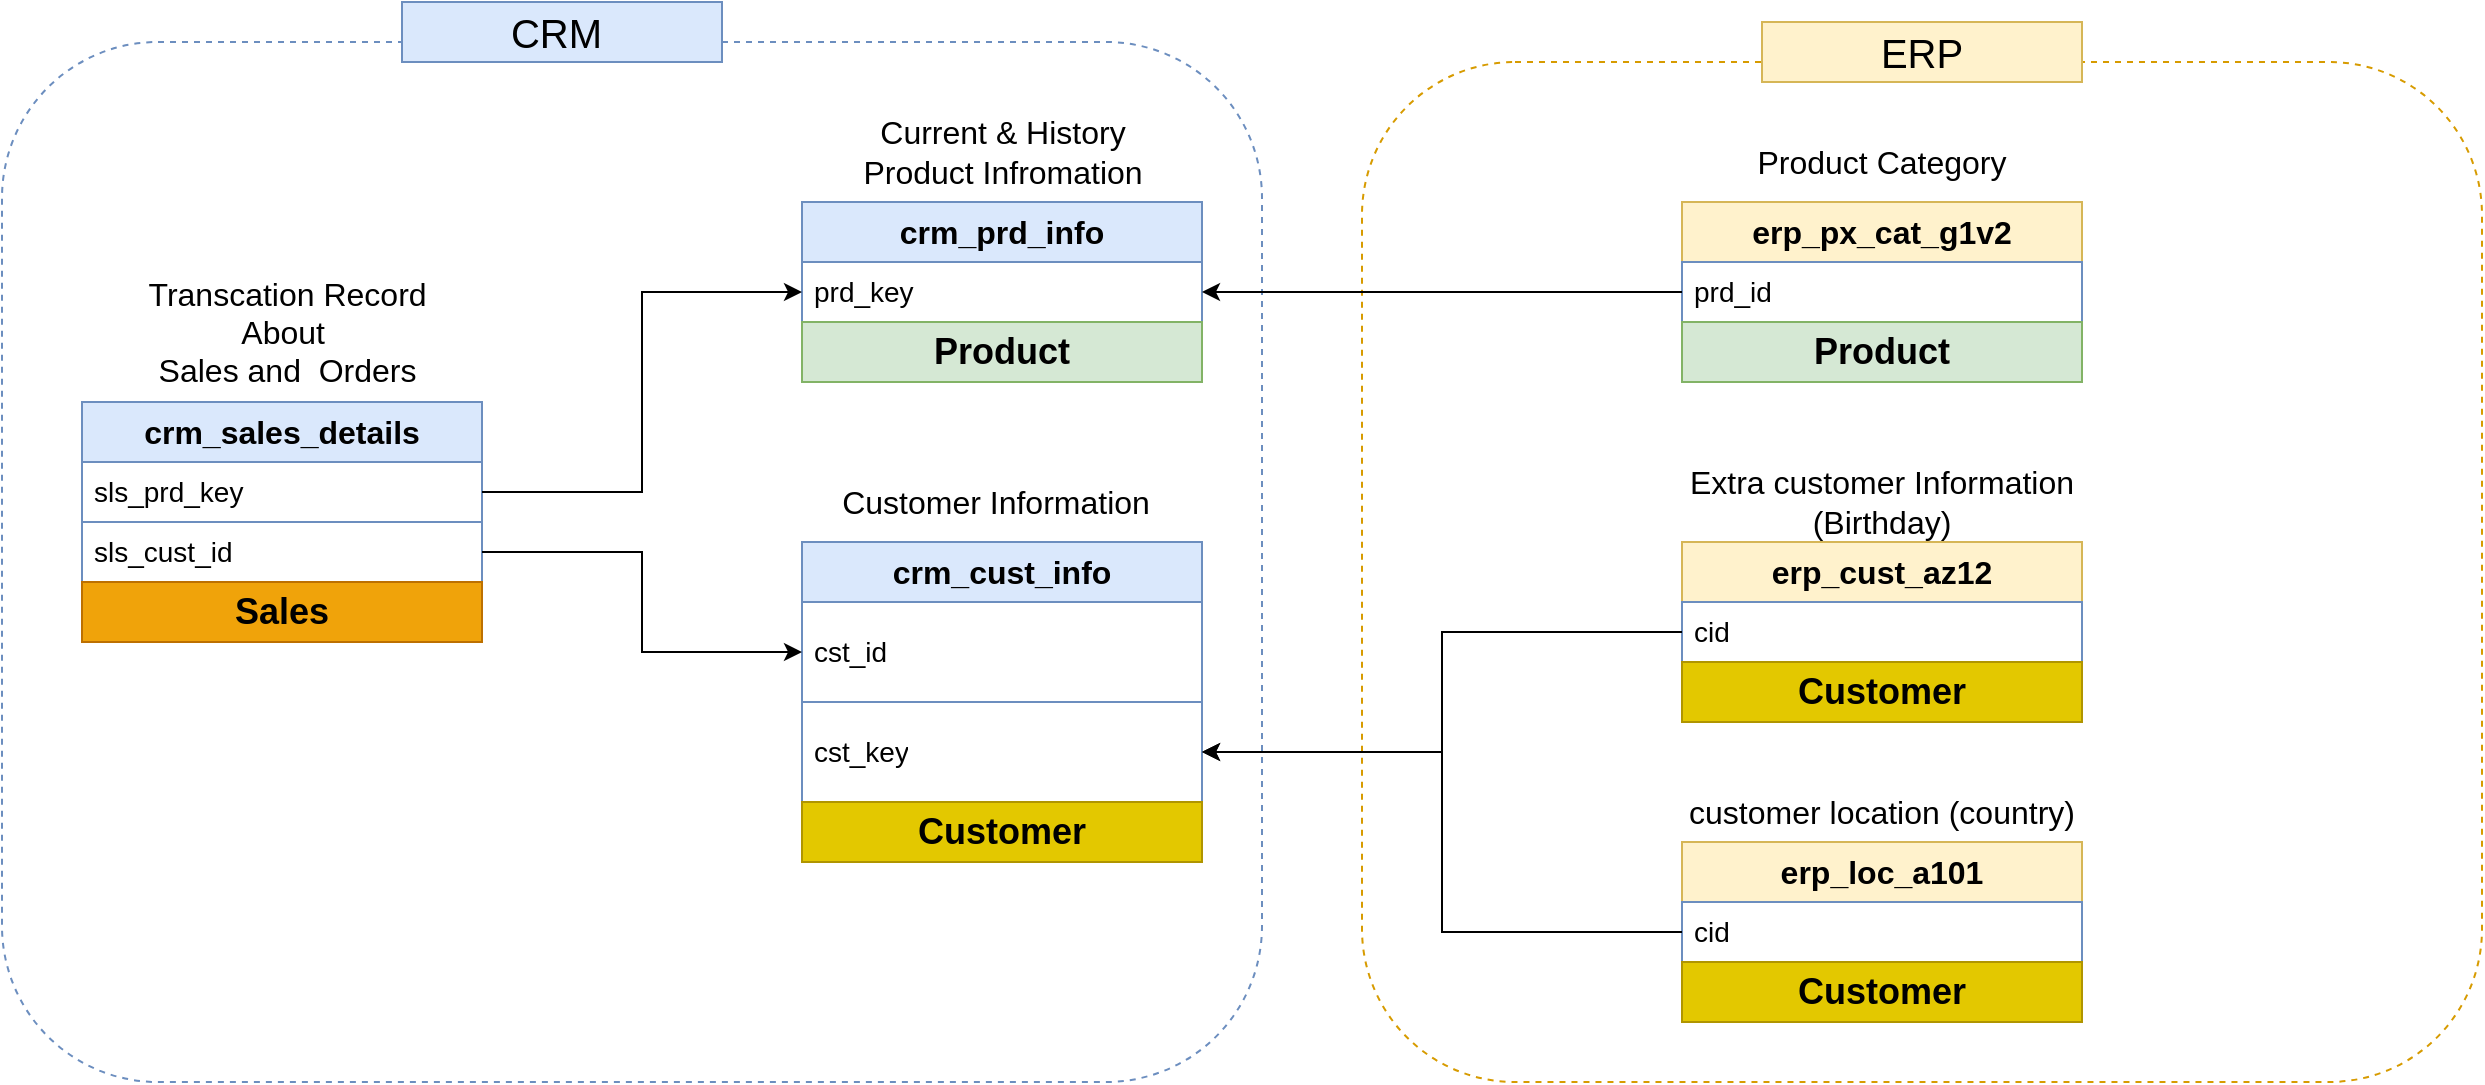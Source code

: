 <mxfile version="28.0.6">
  <diagram name="Page-1" id="3MDNyUzVliumUVvOc4LG">
    <mxGraphModel dx="1869" dy="850" grid="1" gridSize="10" guides="1" tooltips="1" connect="1" arrows="1" fold="1" page="0" pageScale="1" pageWidth="827" pageHeight="1169" math="0" shadow="0">
      <root>
        <mxCell id="0" />
        <mxCell id="1" parent="0" />
        <mxCell id="ln8dL5twHVKWjiyuCZDX-1" value="" style="rounded=1;whiteSpace=wrap;html=1;fillColor=none;dashed=1;strokeColor=#6c8ebf;" vertex="1" parent="1">
          <mxGeometry x="-120" y="160" width="630" height="520" as="geometry" />
        </mxCell>
        <mxCell id="ln8dL5twHVKWjiyuCZDX-2" value="&lt;font style=&quot;font-size: 20px;&quot;&gt;CRM&amp;nbsp;&lt;/font&gt;" style="text;html=1;align=center;verticalAlign=middle;whiteSpace=wrap;rounded=0;fillColor=#dae8fc;strokeColor=#6c8ebf;" vertex="1" parent="1">
          <mxGeometry x="80" y="140" width="160" height="30" as="geometry" />
        </mxCell>
        <mxCell id="ln8dL5twHVKWjiyuCZDX-3" value="&lt;b&gt;&lt;font style=&quot;font-size: 16px;&quot;&gt;crm_cust_info&lt;/font&gt;&lt;/b&gt;" style="swimlane;fontStyle=0;childLayout=stackLayout;horizontal=1;startSize=30;horizontalStack=0;resizeParent=1;resizeParentMax=0;resizeLast=0;collapsible=1;marginBottom=0;whiteSpace=wrap;html=1;fillColor=#dae8fc;strokeColor=#6c8ebf;" vertex="1" parent="1">
          <mxGeometry x="280" y="410" width="200" height="130" as="geometry" />
        </mxCell>
        <mxCell id="ln8dL5twHVKWjiyuCZDX-4" value="&lt;font style=&quot;font-size: 14px;&quot;&gt;cst_id&lt;/font&gt;" style="text;strokeColor=#6c8ebf;fillColor=none;align=left;verticalAlign=middle;spacingLeft=4;spacingRight=4;overflow=hidden;points=[[0,0.5],[1,0.5]];portConstraint=eastwest;rotatable=0;whiteSpace=wrap;html=1;" vertex="1" parent="ln8dL5twHVKWjiyuCZDX-3">
          <mxGeometry y="30" width="200" height="50" as="geometry" />
        </mxCell>
        <mxCell id="ln8dL5twHVKWjiyuCZDX-20" value="&lt;font style=&quot;font-size: 14px;&quot;&gt;cst_key&lt;/font&gt;" style="text;strokeColor=#6c8ebf;fillColor=none;align=left;verticalAlign=middle;spacingLeft=4;spacingRight=4;overflow=hidden;points=[[0,0.5],[1,0.5]];portConstraint=eastwest;rotatable=0;whiteSpace=wrap;html=1;" vertex="1" parent="ln8dL5twHVKWjiyuCZDX-3">
          <mxGeometry y="80" width="200" height="50" as="geometry" />
        </mxCell>
        <mxCell id="ln8dL5twHVKWjiyuCZDX-7" value="crm_prd_info" style="swimlane;fontStyle=1;childLayout=stackLayout;horizontal=1;startSize=30;horizontalStack=0;resizeParent=1;resizeParentMax=0;resizeLast=0;collapsible=1;marginBottom=0;whiteSpace=wrap;html=1;fillColor=#dae8fc;strokeColor=#6c8ebf;fontSize=16;" vertex="1" parent="1">
          <mxGeometry x="280" y="240" width="200" height="60" as="geometry" />
        </mxCell>
        <mxCell id="ln8dL5twHVKWjiyuCZDX-8" value="&lt;font style=&quot;font-size: 14px;&quot;&gt;prd_key&lt;/font&gt;" style="text;strokeColor=#6c8ebf;fillColor=none;align=left;verticalAlign=middle;spacingLeft=4;spacingRight=4;overflow=hidden;points=[[0,0.5],[1,0.5]];portConstraint=eastwest;rotatable=0;whiteSpace=wrap;html=1;" vertex="1" parent="ln8dL5twHVKWjiyuCZDX-7">
          <mxGeometry y="30" width="200" height="30" as="geometry" />
        </mxCell>
        <mxCell id="ln8dL5twHVKWjiyuCZDX-11" value="&lt;font style=&quot;font-size: 16px;&quot;&gt;crm_sales_details&lt;/font&gt;" style="swimlane;fontStyle=1;childLayout=stackLayout;horizontal=1;startSize=30;horizontalStack=0;resizeParent=1;resizeParentMax=0;resizeLast=0;collapsible=1;marginBottom=0;whiteSpace=wrap;html=1;fillColor=#dae8fc;strokeColor=#6c8ebf;fontSize=14;" vertex="1" parent="1">
          <mxGeometry x="-80" y="340" width="200" height="90" as="geometry" />
        </mxCell>
        <mxCell id="ln8dL5twHVKWjiyuCZDX-12" value="sls_prd_key" style="text;strokeColor=#6c8ebf;fillColor=none;align=left;verticalAlign=middle;spacingLeft=4;spacingRight=4;overflow=hidden;points=[[0,0.5],[1,0.5]];portConstraint=eastwest;rotatable=0;whiteSpace=wrap;html=1;fontSize=14;" vertex="1" parent="ln8dL5twHVKWjiyuCZDX-11">
          <mxGeometry y="30" width="200" height="30" as="geometry" />
        </mxCell>
        <mxCell id="ln8dL5twHVKWjiyuCZDX-13" value="&lt;font style=&quot;font-size: 14px;&quot;&gt;sls_cust_id&lt;/font&gt;" style="text;strokeColor=#6c8ebf;fillColor=none;align=left;verticalAlign=middle;spacingLeft=4;spacingRight=4;overflow=hidden;points=[[0,0.5],[1,0.5]];portConstraint=eastwest;rotatable=0;whiteSpace=wrap;html=1;" vertex="1" parent="ln8dL5twHVKWjiyuCZDX-11">
          <mxGeometry y="60" width="200" height="30" as="geometry" />
        </mxCell>
        <mxCell id="ln8dL5twHVKWjiyuCZDX-17" style="edgeStyle=orthogonalEdgeStyle;rounded=0;orthogonalLoop=1;jettySize=auto;html=1;entryX=0;entryY=0.5;entryDx=0;entryDy=0;fillColor=#dae8fc;strokeColor=#000000;" edge="1" parent="1" source="ln8dL5twHVKWjiyuCZDX-12" target="ln8dL5twHVKWjiyuCZDX-8">
          <mxGeometry relative="1" as="geometry" />
        </mxCell>
        <mxCell id="ln8dL5twHVKWjiyuCZDX-18" style="edgeStyle=orthogonalEdgeStyle;rounded=0;orthogonalLoop=1;jettySize=auto;html=1;fillColor=#dae8fc;strokeColor=#000000;" edge="1" parent="1" source="ln8dL5twHVKWjiyuCZDX-13" target="ln8dL5twHVKWjiyuCZDX-4">
          <mxGeometry relative="1" as="geometry" />
        </mxCell>
        <mxCell id="ln8dL5twHVKWjiyuCZDX-19" value="" style="rounded=1;whiteSpace=wrap;html=1;fillColor=none;dashed=1;strokeColor=#d79b00;" vertex="1" parent="1">
          <mxGeometry x="560" y="170" width="560" height="510" as="geometry" />
        </mxCell>
        <mxCell id="ln8dL5twHVKWjiyuCZDX-21" value="&lt;span style=&quot;font-size: 20px;&quot;&gt;ERP&lt;/span&gt;" style="text;html=1;align=center;verticalAlign=middle;whiteSpace=wrap;rounded=0;fillColor=#fff2cc;strokeColor=#d6b656;" vertex="1" parent="1">
          <mxGeometry x="760" y="150" width="160" height="30" as="geometry" />
        </mxCell>
        <mxCell id="ln8dL5twHVKWjiyuCZDX-22" value="&lt;b&gt;&lt;font style=&quot;font-size: 16px;&quot;&gt;erp_cust_az12&lt;/font&gt;&lt;/b&gt;" style="swimlane;fontStyle=0;childLayout=stackLayout;horizontal=1;startSize=30;horizontalStack=0;resizeParent=1;resizeParentMax=0;resizeLast=0;collapsible=1;marginBottom=0;whiteSpace=wrap;html=1;fillColor=#fff2cc;strokeColor=#d6b656;" vertex="1" parent="1">
          <mxGeometry x="720" y="410" width="200" height="60" as="geometry" />
        </mxCell>
        <mxCell id="ln8dL5twHVKWjiyuCZDX-23" value="&lt;font style=&quot;font-size: 14px;&quot;&gt;cid&lt;/font&gt;" style="text;strokeColor=#6c8ebf;fillColor=none;align=left;verticalAlign=middle;spacingLeft=4;spacingRight=4;overflow=hidden;points=[[0,0.5],[1,0.5]];portConstraint=eastwest;rotatable=0;whiteSpace=wrap;html=1;" vertex="1" parent="ln8dL5twHVKWjiyuCZDX-22">
          <mxGeometry y="30" width="200" height="30" as="geometry" />
        </mxCell>
        <mxCell id="ln8dL5twHVKWjiyuCZDX-25" value="&lt;font style=&quot;font-size: 16px;&quot;&gt;&lt;b&gt;erp_px_cat_g1v2&lt;/b&gt;&lt;/font&gt;" style="swimlane;fontStyle=0;childLayout=stackLayout;horizontal=1;startSize=30;horizontalStack=0;resizeParent=1;resizeParentMax=0;resizeLast=0;collapsible=1;marginBottom=0;whiteSpace=wrap;html=1;fillColor=#fff2cc;strokeColor=#d6b656;" vertex="1" parent="1">
          <mxGeometry x="720" y="240" width="200" height="60" as="geometry" />
        </mxCell>
        <mxCell id="ln8dL5twHVKWjiyuCZDX-26" value="&lt;font style=&quot;font-size: 14px;&quot;&gt;prd_id&lt;/font&gt;" style="text;strokeColor=#6c8ebf;fillColor=none;align=left;verticalAlign=middle;spacingLeft=4;spacingRight=4;overflow=hidden;points=[[0,0.5],[1,0.5]];portConstraint=eastwest;rotatable=0;whiteSpace=wrap;html=1;" vertex="1" parent="ln8dL5twHVKWjiyuCZDX-25">
          <mxGeometry y="30" width="200" height="30" as="geometry" />
        </mxCell>
        <mxCell id="ln8dL5twHVKWjiyuCZDX-27" value="&lt;b&gt;&lt;font style=&quot;font-size: 16px;&quot;&gt;erp_loc_a101&lt;/font&gt;&lt;/b&gt;" style="swimlane;fontStyle=0;childLayout=stackLayout;horizontal=1;startSize=30;horizontalStack=0;resizeParent=1;resizeParentMax=0;resizeLast=0;collapsible=1;marginBottom=0;whiteSpace=wrap;html=1;fillColor=#fff2cc;strokeColor=#d6b656;" vertex="1" parent="1">
          <mxGeometry x="720" y="560" width="200" height="60" as="geometry" />
        </mxCell>
        <mxCell id="ln8dL5twHVKWjiyuCZDX-28" value="&lt;font style=&quot;font-size: 14px;&quot;&gt;cid&lt;/font&gt;" style="text;strokeColor=#6c8ebf;fillColor=none;align=left;verticalAlign=middle;spacingLeft=4;spacingRight=4;overflow=hidden;points=[[0,0.5],[1,0.5]];portConstraint=eastwest;rotatable=0;whiteSpace=wrap;html=1;" vertex="1" parent="ln8dL5twHVKWjiyuCZDX-27">
          <mxGeometry y="30" width="200" height="30" as="geometry" />
        </mxCell>
        <mxCell id="ln8dL5twHVKWjiyuCZDX-31" style="edgeStyle=orthogonalEdgeStyle;rounded=0;orthogonalLoop=1;jettySize=auto;html=1;entryX=1;entryY=0.5;entryDx=0;entryDy=0;" edge="1" parent="1" source="ln8dL5twHVKWjiyuCZDX-23" target="ln8dL5twHVKWjiyuCZDX-20">
          <mxGeometry relative="1" as="geometry" />
        </mxCell>
        <mxCell id="ln8dL5twHVKWjiyuCZDX-32" style="edgeStyle=orthogonalEdgeStyle;rounded=0;orthogonalLoop=1;jettySize=auto;html=1;entryX=1;entryY=0.5;entryDx=0;entryDy=0;" edge="1" parent="1" source="ln8dL5twHVKWjiyuCZDX-28" target="ln8dL5twHVKWjiyuCZDX-20">
          <mxGeometry relative="1" as="geometry" />
        </mxCell>
        <mxCell id="ln8dL5twHVKWjiyuCZDX-33" style="edgeStyle=orthogonalEdgeStyle;rounded=0;orthogonalLoop=1;jettySize=auto;html=1;entryX=1;entryY=0.5;entryDx=0;entryDy=0;" edge="1" parent="1" source="ln8dL5twHVKWjiyuCZDX-26" target="ln8dL5twHVKWjiyuCZDX-8">
          <mxGeometry relative="1" as="geometry" />
        </mxCell>
        <mxCell id="ln8dL5twHVKWjiyuCZDX-38" value="&lt;span style=&quot;font-size: 16px;&quot;&gt;customer location (country)&lt;/span&gt;" style="text;html=1;align=center;verticalAlign=middle;whiteSpace=wrap;rounded=0;" vertex="1" parent="1">
          <mxGeometry x="720" y="530" width="200" height="30" as="geometry" />
        </mxCell>
        <mxCell id="ln8dL5twHVKWjiyuCZDX-40" value="&lt;span style=&quot;font-size: 16px;&quot;&gt;Extra customer Information (Birthday)&lt;/span&gt;" style="text;html=1;align=center;verticalAlign=middle;whiteSpace=wrap;rounded=0;" vertex="1" parent="1">
          <mxGeometry x="720" y="370" width="200" height="40" as="geometry" />
        </mxCell>
        <mxCell id="ln8dL5twHVKWjiyuCZDX-41" value="&lt;span style=&quot;font-size: 16px;&quot;&gt;Product Category&lt;/span&gt;" style="text;html=1;align=center;verticalAlign=middle;whiteSpace=wrap;rounded=0;" vertex="1" parent="1">
          <mxGeometry x="720" y="200" width="200" height="40" as="geometry" />
        </mxCell>
        <mxCell id="ln8dL5twHVKWjiyuCZDX-42" value="&lt;span style=&quot;font-size: 16px;&quot;&gt;Current &amp;amp; History Product Infromation&lt;/span&gt;" style="text;html=1;align=center;verticalAlign=middle;whiteSpace=wrap;rounded=0;" vertex="1" parent="1">
          <mxGeometry x="307.5" y="180" width="145" height="70" as="geometry" />
        </mxCell>
        <mxCell id="ln8dL5twHVKWjiyuCZDX-43" value="&lt;span style=&quot;font-size: 16px;&quot;&gt;Customer Information&lt;/span&gt;" style="text;html=1;align=center;verticalAlign=middle;whiteSpace=wrap;rounded=0;" vertex="1" parent="1">
          <mxGeometry x="274" y="370" width="206" height="40" as="geometry" />
        </mxCell>
        <mxCell id="ln8dL5twHVKWjiyuCZDX-44" value="&lt;font style=&quot;font-size: 16px;&quot;&gt;Transcation Record&amp;nbsp; About&amp;nbsp;&amp;nbsp;&lt;/font&gt;&lt;div&gt;&lt;font style=&quot;font-size: 16px;&quot;&gt;Sales and&amp;nbsp; Orders&amp;nbsp;&lt;/font&gt;&lt;/div&gt;" style="text;html=1;align=center;verticalAlign=middle;whiteSpace=wrap;rounded=0;" vertex="1" parent="1">
          <mxGeometry x="-70" y="270" width="190" height="70" as="geometry" />
        </mxCell>
        <mxCell id="ln8dL5twHVKWjiyuCZDX-47" value="&lt;font style=&quot;font-size: 18px;&quot;&gt;Product&lt;/font&gt;" style="text;html=1;align=center;verticalAlign=middle;whiteSpace=wrap;rounded=0;fontStyle=1;fillColor=#d5e8d4;strokeColor=#82b366;" vertex="1" parent="1">
          <mxGeometry x="720" y="300" width="200" height="30" as="geometry" />
        </mxCell>
        <mxCell id="ln8dL5twHVKWjiyuCZDX-48" value="&lt;font style=&quot;font-size: 18px;&quot;&gt;Product&lt;/font&gt;" style="text;html=1;align=center;verticalAlign=middle;whiteSpace=wrap;rounded=0;fontStyle=1;fillColor=#d5e8d4;strokeColor=#82b366;" vertex="1" parent="1">
          <mxGeometry x="280" y="300" width="200" height="30" as="geometry" />
        </mxCell>
        <mxCell id="ln8dL5twHVKWjiyuCZDX-49" value="&lt;span style=&quot;font-size: 18px;&quot;&gt;Customer&lt;/span&gt;" style="text;html=1;align=center;verticalAlign=middle;whiteSpace=wrap;rounded=0;fontStyle=1;fillColor=#e3c800;strokeColor=#B09500;fontColor=#000000;" vertex="1" parent="1">
          <mxGeometry x="280" y="540" width="200" height="30" as="geometry" />
        </mxCell>
        <mxCell id="ln8dL5twHVKWjiyuCZDX-50" value="&lt;span style=&quot;font-size: 18px;&quot;&gt;Customer&lt;/span&gt;" style="text;html=1;align=center;verticalAlign=middle;whiteSpace=wrap;rounded=0;fontStyle=1;fillColor=#e3c800;strokeColor=#B09500;fontColor=#000000;" vertex="1" parent="1">
          <mxGeometry x="720" y="620" width="200" height="30" as="geometry" />
        </mxCell>
        <mxCell id="ln8dL5twHVKWjiyuCZDX-51" value="&lt;span style=&quot;font-size: 18px;&quot;&gt;Customer&lt;/span&gt;" style="text;html=1;align=center;verticalAlign=middle;whiteSpace=wrap;rounded=0;fontStyle=1;fillColor=#e3c800;strokeColor=#B09500;fontColor=#000000;" vertex="1" parent="1">
          <mxGeometry x="720" y="470" width="200" height="30" as="geometry" />
        </mxCell>
        <mxCell id="ln8dL5twHVKWjiyuCZDX-52" value="&lt;span style=&quot;font-size: 18px;&quot;&gt;Sales&lt;/span&gt;" style="text;html=1;align=center;verticalAlign=middle;whiteSpace=wrap;rounded=0;fontStyle=1;fillColor=#f0a30a;strokeColor=#BD7000;fontColor=#000000;" vertex="1" parent="1">
          <mxGeometry x="-80" y="430" width="200" height="30" as="geometry" />
        </mxCell>
      </root>
    </mxGraphModel>
  </diagram>
</mxfile>
